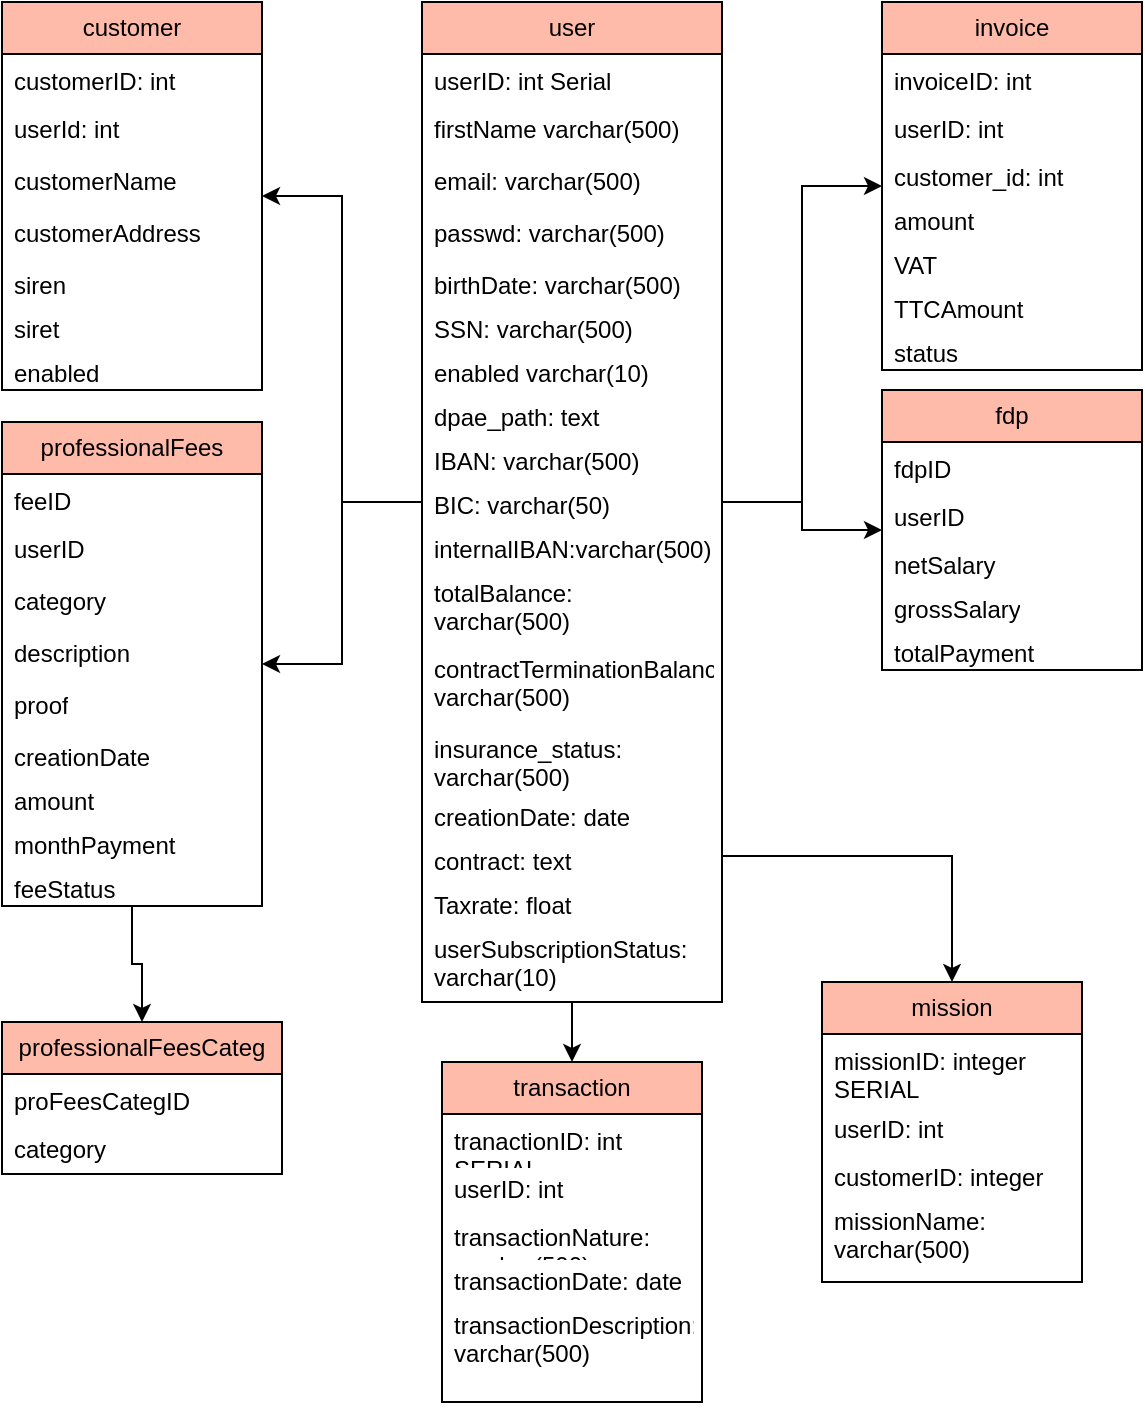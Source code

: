 <mxfile version="24.8.6">
  <diagram name="Page-1" id="OdiODX9_MOAGJNRCflRd">
    <mxGraphModel dx="2514" dy="878" grid="1" gridSize="10" guides="1" tooltips="1" connect="1" arrows="1" fold="1" page="1" pageScale="1" pageWidth="827" pageHeight="1169" math="0" shadow="0">
      <root>
        <mxCell id="0" />
        <mxCell id="1" parent="0" />
        <mxCell id="yzf6HxPcANhCnFxS5VST-33" value="" style="edgeStyle=orthogonalEdgeStyle;rounded=0;orthogonalLoop=1;jettySize=auto;html=1;" parent="1" source="yzf6HxPcANhCnFxS5VST-4" target="yzf6HxPcANhCnFxS5VST-24" edge="1">
          <mxGeometry relative="1" as="geometry" />
        </mxCell>
        <mxCell id="yzf6HxPcANhCnFxS5VST-50" value="" style="edgeStyle=orthogonalEdgeStyle;rounded=0;orthogonalLoop=1;jettySize=auto;html=1;" parent="1" source="yzf6HxPcANhCnFxS5VST-4" target="yzf6HxPcANhCnFxS5VST-39" edge="1">
          <mxGeometry relative="1" as="geometry" />
        </mxCell>
        <mxCell id="yzf6HxPcANhCnFxS5VST-62" value="" style="edgeStyle=orthogonalEdgeStyle;rounded=0;orthogonalLoop=1;jettySize=auto;html=1;" parent="1" source="yzf6HxPcANhCnFxS5VST-4" target="yzf6HxPcANhCnFxS5VST-51" edge="1">
          <mxGeometry relative="1" as="geometry" />
        </mxCell>
        <mxCell id="yzf6HxPcANhCnFxS5VST-98" value="" style="edgeStyle=orthogonalEdgeStyle;rounded=0;orthogonalLoop=1;jettySize=auto;html=1;" parent="1" source="yzf6HxPcANhCnFxS5VST-4" target="yzf6HxPcANhCnFxS5VST-81" edge="1">
          <mxGeometry relative="1" as="geometry" />
        </mxCell>
        <mxCell id="yzf6HxPcANhCnFxS5VST-121" value="" style="edgeStyle=orthogonalEdgeStyle;rounded=0;orthogonalLoop=1;jettySize=auto;html=1;" parent="1" source="yzf6HxPcANhCnFxS5VST-4" target="yzf6HxPcANhCnFxS5VST-104" edge="1">
          <mxGeometry relative="1" as="geometry" />
        </mxCell>
        <mxCell id="yzf6HxPcANhCnFxS5VST-4" value="user" style="swimlane;fontStyle=0;childLayout=stackLayout;horizontal=1;startSize=26;fillColor=#fba;horizontalStack=0;resizeParent=1;resizeParentMax=0;resizeLast=0;collapsible=1;marginBottom=0;whiteSpace=wrap;html=1;" parent="1" vertex="1">
          <mxGeometry x="40" y="30" width="150" height="500" as="geometry">
            <mxRectangle x="40" y="30" width="70" height="30" as="alternateBounds" />
          </mxGeometry>
        </mxCell>
        <mxCell id="yzf6HxPcANhCnFxS5VST-5" value="userID: int Serial" style="text;strokeColor=none;fillColor=none;align=left;verticalAlign=top;spacingLeft=4;spacingRight=4;overflow=hidden;rotatable=0;points=[[0,0.5],[1,0.5]];portConstraint=eastwest;whiteSpace=wrap;html=1;" parent="yzf6HxPcANhCnFxS5VST-4" vertex="1">
          <mxGeometry y="26" width="150" height="24" as="geometry" />
        </mxCell>
        <mxCell id="yzf6HxPcANhCnFxS5VST-6" value="firstName varchar(500)" style="text;strokeColor=none;fillColor=none;align=left;verticalAlign=top;spacingLeft=4;spacingRight=4;overflow=hidden;rotatable=0;points=[[0,0.5],[1,0.5]];portConstraint=eastwest;whiteSpace=wrap;html=1;" parent="yzf6HxPcANhCnFxS5VST-4" vertex="1">
          <mxGeometry y="50" width="150" height="26" as="geometry" />
        </mxCell>
        <mxCell id="yzf6HxPcANhCnFxS5VST-35" value="email: varchar(500)" style="text;strokeColor=none;fillColor=none;align=left;verticalAlign=top;spacingLeft=4;spacingRight=4;overflow=hidden;rotatable=0;points=[[0,0.5],[1,0.5]];portConstraint=eastwest;whiteSpace=wrap;html=1;" parent="yzf6HxPcANhCnFxS5VST-4" vertex="1">
          <mxGeometry y="76" width="150" height="26" as="geometry" />
        </mxCell>
        <mxCell id="yzf6HxPcANhCnFxS5VST-36" value="passwd: varchar(500)" style="text;strokeColor=none;fillColor=none;align=left;verticalAlign=top;spacingLeft=4;spacingRight=4;overflow=hidden;rotatable=0;points=[[0,0.5],[1,0.5]];portConstraint=eastwest;whiteSpace=wrap;html=1;" parent="yzf6HxPcANhCnFxS5VST-4" vertex="1">
          <mxGeometry y="102" width="150" height="26" as="geometry" />
        </mxCell>
        <mxCell id="yzf6HxPcANhCnFxS5VST-7" value="birthDate: varchar(500)" style="text;strokeColor=none;fillColor=none;align=left;verticalAlign=top;spacingLeft=4;spacingRight=4;overflow=hidden;rotatable=0;points=[[0,0.5],[1,0.5]];portConstraint=eastwest;whiteSpace=wrap;html=1;" parent="yzf6HxPcANhCnFxS5VST-4" vertex="1">
          <mxGeometry y="128" width="150" height="22" as="geometry" />
        </mxCell>
        <mxCell id="yzf6HxPcANhCnFxS5VST-8" value="SSN: varchar(500)" style="text;strokeColor=none;fillColor=none;align=left;verticalAlign=top;spacingLeft=4;spacingRight=4;overflow=hidden;rotatable=0;points=[[0,0.5],[1,0.5]];portConstraint=eastwest;whiteSpace=wrap;html=1;" parent="yzf6HxPcANhCnFxS5VST-4" vertex="1">
          <mxGeometry y="150" width="150" height="22" as="geometry" />
        </mxCell>
        <mxCell id="yzf6HxPcANhCnFxS5VST-9" value="enabled varchar(10)" style="text;strokeColor=none;fillColor=none;align=left;verticalAlign=top;spacingLeft=4;spacingRight=4;overflow=hidden;rotatable=0;points=[[0,0.5],[1,0.5]];portConstraint=eastwest;whiteSpace=wrap;html=1;" parent="yzf6HxPcANhCnFxS5VST-4" vertex="1">
          <mxGeometry y="172" width="150" height="22" as="geometry" />
        </mxCell>
        <mxCell id="yzf6HxPcANhCnFxS5VST-10" value="dpae_path: text" style="text;strokeColor=none;fillColor=none;align=left;verticalAlign=top;spacingLeft=4;spacingRight=4;overflow=hidden;rotatable=0;points=[[0,0.5],[1,0.5]];portConstraint=eastwest;whiteSpace=wrap;html=1;" parent="yzf6HxPcANhCnFxS5VST-4" vertex="1">
          <mxGeometry y="194" width="150" height="22" as="geometry" />
        </mxCell>
        <mxCell id="yzf6HxPcANhCnFxS5VST-21" value="IBAN: varchar(500)" style="text;strokeColor=none;fillColor=none;align=left;verticalAlign=top;spacingLeft=4;spacingRight=4;overflow=hidden;rotatable=0;points=[[0,0.5],[1,0.5]];portConstraint=eastwest;whiteSpace=wrap;html=1;" parent="yzf6HxPcANhCnFxS5VST-4" vertex="1">
          <mxGeometry y="216" width="150" height="22" as="geometry" />
        </mxCell>
        <mxCell id="yzf6HxPcANhCnFxS5VST-65" value="BIC: varchar(50)" style="text;strokeColor=none;fillColor=none;align=left;verticalAlign=top;spacingLeft=4;spacingRight=4;overflow=hidden;rotatable=0;points=[[0,0.5],[1,0.5]];portConstraint=eastwest;whiteSpace=wrap;html=1;" parent="yzf6HxPcANhCnFxS5VST-4" vertex="1">
          <mxGeometry y="238" width="150" height="22" as="geometry" />
        </mxCell>
        <mxCell id="U_ijtLqlxkvW_aH1ptvR-2" value="internalIBAN:varchar(500)" style="text;strokeColor=none;fillColor=none;align=left;verticalAlign=top;spacingLeft=4;spacingRight=4;overflow=hidden;rotatable=0;points=[[0,0.5],[1,0.5]];portConstraint=eastwest;whiteSpace=wrap;html=1;" parent="yzf6HxPcANhCnFxS5VST-4" vertex="1">
          <mxGeometry y="260" width="150" height="22" as="geometry" />
        </mxCell>
        <mxCell id="yzf6HxPcANhCnFxS5VST-66" value="totalBalance: varchar(500)" style="text;strokeColor=none;fillColor=none;align=left;verticalAlign=top;spacingLeft=4;spacingRight=4;overflow=hidden;rotatable=0;points=[[0,0.5],[1,0.5]];portConstraint=eastwest;whiteSpace=wrap;html=1;" parent="yzf6HxPcANhCnFxS5VST-4" vertex="1">
          <mxGeometry y="282" width="150" height="38" as="geometry" />
        </mxCell>
        <mxCell id="yzf6HxPcANhCnFxS5VST-74" value="contractTerminationBalance: varchar(500)" style="text;strokeColor=none;fillColor=none;align=left;verticalAlign=top;spacingLeft=4;spacingRight=4;overflow=hidden;rotatable=0;points=[[0,0.5],[1,0.5]];portConstraint=eastwest;whiteSpace=wrap;html=1;" parent="yzf6HxPcANhCnFxS5VST-4" vertex="1">
          <mxGeometry y="320" width="150" height="40" as="geometry" />
        </mxCell>
        <mxCell id="yzf6HxPcANhCnFxS5VST-76" value="insurance_status: varchar(500)" style="text;strokeColor=none;fillColor=none;align=left;verticalAlign=top;spacingLeft=4;spacingRight=4;overflow=hidden;rotatable=0;points=[[0,0.5],[1,0.5]];portConstraint=eastwest;whiteSpace=wrap;html=1;" parent="yzf6HxPcANhCnFxS5VST-4" vertex="1">
          <mxGeometry y="360" width="150" height="34" as="geometry" />
        </mxCell>
        <mxCell id="yzf6HxPcANhCnFxS5VST-22" value="creationDate: date" style="text;strokeColor=none;fillColor=none;align=left;verticalAlign=top;spacingLeft=4;spacingRight=4;overflow=hidden;rotatable=0;points=[[0,0.5],[1,0.5]];portConstraint=eastwest;whiteSpace=wrap;html=1;" parent="yzf6HxPcANhCnFxS5VST-4" vertex="1">
          <mxGeometry y="394" width="150" height="22" as="geometry" />
        </mxCell>
        <mxCell id="yzf6HxPcANhCnFxS5VST-78" value="contract: text" style="text;strokeColor=none;fillColor=none;align=left;verticalAlign=top;spacingLeft=4;spacingRight=4;overflow=hidden;rotatable=0;points=[[0,0.5],[1,0.5]];portConstraint=eastwest;whiteSpace=wrap;html=1;" parent="yzf6HxPcANhCnFxS5VST-4" vertex="1">
          <mxGeometry y="416" width="150" height="22" as="geometry" />
        </mxCell>
        <mxCell id="Th4rdJgEuEFJNUefSonM-1" value="Taxrate: float" style="text;strokeColor=none;fillColor=none;align=left;verticalAlign=top;spacingLeft=4;spacingRight=4;overflow=hidden;rotatable=0;points=[[0,0.5],[1,0.5]];portConstraint=eastwest;whiteSpace=wrap;html=1;" vertex="1" parent="yzf6HxPcANhCnFxS5VST-4">
          <mxGeometry y="438" width="150" height="22" as="geometry" />
        </mxCell>
        <mxCell id="yzf6HxPcANhCnFxS5VST-79" value="userSubscriptionStatus: varchar(10)" style="text;strokeColor=none;fillColor=none;align=left;verticalAlign=top;spacingLeft=4;spacingRight=4;overflow=hidden;rotatable=0;points=[[0,0.5],[1,0.5]];portConstraint=eastwest;whiteSpace=wrap;html=1;" parent="yzf6HxPcANhCnFxS5VST-4" vertex="1">
          <mxGeometry y="460" width="150" height="40" as="geometry" />
        </mxCell>
        <mxCell id="yzf6HxPcANhCnFxS5VST-24" value="invoice" style="swimlane;fontStyle=0;childLayout=stackLayout;horizontal=1;startSize=26;fillColor=#fba;horizontalStack=0;resizeParent=1;resizeParentMax=0;resizeLast=0;collapsible=1;marginBottom=0;whiteSpace=wrap;html=1;" parent="1" vertex="1">
          <mxGeometry x="270" y="30" width="130" height="184" as="geometry">
            <mxRectangle x="40" y="30" width="70" height="30" as="alternateBounds" />
          </mxGeometry>
        </mxCell>
        <mxCell id="yzf6HxPcANhCnFxS5VST-25" value="invoiceID: int" style="text;strokeColor=none;fillColor=none;align=left;verticalAlign=top;spacingLeft=4;spacingRight=4;overflow=hidden;rotatable=0;points=[[0,0.5],[1,0.5]];portConstraint=eastwest;whiteSpace=wrap;html=1;" parent="yzf6HxPcANhCnFxS5VST-24" vertex="1">
          <mxGeometry y="26" width="130" height="24" as="geometry" />
        </mxCell>
        <mxCell id="yzf6HxPcANhCnFxS5VST-99" value="userID: int" style="text;strokeColor=none;fillColor=none;align=left;verticalAlign=top;spacingLeft=4;spacingRight=4;overflow=hidden;rotatable=0;points=[[0,0.5],[1,0.5]];portConstraint=eastwest;whiteSpace=wrap;html=1;" parent="yzf6HxPcANhCnFxS5VST-24" vertex="1">
          <mxGeometry y="50" width="130" height="24" as="geometry" />
        </mxCell>
        <mxCell id="yzf6HxPcANhCnFxS5VST-37" value="customer_id: int" style="text;strokeColor=none;fillColor=none;align=left;verticalAlign=top;spacingLeft=4;spacingRight=4;overflow=hidden;rotatable=0;points=[[0,0.5],[1,0.5]];portConstraint=eastwest;whiteSpace=wrap;html=1;" parent="yzf6HxPcANhCnFxS5VST-24" vertex="1">
          <mxGeometry y="74" width="130" height="22" as="geometry" />
        </mxCell>
        <mxCell id="yzf6HxPcANhCnFxS5VST-100" value="amount" style="text;strokeColor=none;fillColor=none;align=left;verticalAlign=top;spacingLeft=4;spacingRight=4;overflow=hidden;rotatable=0;points=[[0,0.5],[1,0.5]];portConstraint=eastwest;whiteSpace=wrap;html=1;" parent="yzf6HxPcANhCnFxS5VST-24" vertex="1">
          <mxGeometry y="96" width="130" height="22" as="geometry" />
        </mxCell>
        <mxCell id="yzf6HxPcANhCnFxS5VST-102" value="VAT" style="text;strokeColor=none;fillColor=none;align=left;verticalAlign=top;spacingLeft=4;spacingRight=4;overflow=hidden;rotatable=0;points=[[0,0.5],[1,0.5]];portConstraint=eastwest;whiteSpace=wrap;html=1;" parent="yzf6HxPcANhCnFxS5VST-24" vertex="1">
          <mxGeometry y="118" width="130" height="22" as="geometry" />
        </mxCell>
        <mxCell id="yzf6HxPcANhCnFxS5VST-103" value="TTCAmount" style="text;strokeColor=none;fillColor=none;align=left;verticalAlign=top;spacingLeft=4;spacingRight=4;overflow=hidden;rotatable=0;points=[[0,0.5],[1,0.5]];portConstraint=eastwest;whiteSpace=wrap;html=1;" parent="yzf6HxPcANhCnFxS5VST-24" vertex="1">
          <mxGeometry y="140" width="130" height="22" as="geometry" />
        </mxCell>
        <mxCell id="yzf6HxPcANhCnFxS5VST-125" value="status" style="text;strokeColor=none;fillColor=none;align=left;verticalAlign=top;spacingLeft=4;spacingRight=4;overflow=hidden;rotatable=0;points=[[0,0.5],[1,0.5]];portConstraint=eastwest;whiteSpace=wrap;html=1;" parent="yzf6HxPcANhCnFxS5VST-24" vertex="1">
          <mxGeometry y="162" width="130" height="22" as="geometry" />
        </mxCell>
        <mxCell id="yzf6HxPcANhCnFxS5VST-39" value="fdp" style="swimlane;fontStyle=0;childLayout=stackLayout;horizontal=1;startSize=26;fillColor=#fba;horizontalStack=0;resizeParent=1;resizeParentMax=0;resizeLast=0;collapsible=1;marginBottom=0;whiteSpace=wrap;html=1;" parent="1" vertex="1">
          <mxGeometry x="270" y="224" width="130" height="140" as="geometry">
            <mxRectangle x="40" y="30" width="70" height="30" as="alternateBounds" />
          </mxGeometry>
        </mxCell>
        <mxCell id="yzf6HxPcANhCnFxS5VST-40" value="fdpID" style="text;strokeColor=none;fillColor=none;align=left;verticalAlign=top;spacingLeft=4;spacingRight=4;overflow=hidden;rotatable=0;points=[[0,0.5],[1,0.5]];portConstraint=eastwest;whiteSpace=wrap;html=1;" parent="yzf6HxPcANhCnFxS5VST-39" vertex="1">
          <mxGeometry y="26" width="130" height="24" as="geometry" />
        </mxCell>
        <mxCell id="yzf6HxPcANhCnFxS5VST-67" value="userID" style="text;strokeColor=none;fillColor=none;align=left;verticalAlign=top;spacingLeft=4;spacingRight=4;overflow=hidden;rotatable=0;points=[[0,0.5],[1,0.5]];portConstraint=eastwest;whiteSpace=wrap;html=1;" parent="yzf6HxPcANhCnFxS5VST-39" vertex="1">
          <mxGeometry y="50" width="130" height="24" as="geometry" />
        </mxCell>
        <mxCell id="yzf6HxPcANhCnFxS5VST-49" value="netSalary" style="text;strokeColor=none;fillColor=none;align=left;verticalAlign=top;spacingLeft=4;spacingRight=4;overflow=hidden;rotatable=0;points=[[0,0.5],[1,0.5]];portConstraint=eastwest;whiteSpace=wrap;html=1;" parent="yzf6HxPcANhCnFxS5VST-39" vertex="1">
          <mxGeometry y="74" width="130" height="22" as="geometry" />
        </mxCell>
        <mxCell id="yzf6HxPcANhCnFxS5VST-68" value="grossSalary" style="text;strokeColor=none;fillColor=none;align=left;verticalAlign=top;spacingLeft=4;spacingRight=4;overflow=hidden;rotatable=0;points=[[0,0.5],[1,0.5]];portConstraint=eastwest;whiteSpace=wrap;html=1;" parent="yzf6HxPcANhCnFxS5VST-39" vertex="1">
          <mxGeometry y="96" width="130" height="22" as="geometry" />
        </mxCell>
        <mxCell id="yzf6HxPcANhCnFxS5VST-69" value="totalPayment" style="text;strokeColor=none;fillColor=none;align=left;verticalAlign=top;spacingLeft=4;spacingRight=4;overflow=hidden;rotatable=0;points=[[0,0.5],[1,0.5]];portConstraint=eastwest;whiteSpace=wrap;html=1;" parent="yzf6HxPcANhCnFxS5VST-39" vertex="1">
          <mxGeometry y="118" width="130" height="22" as="geometry" />
        </mxCell>
        <mxCell id="yzf6HxPcANhCnFxS5VST-136" value="" style="edgeStyle=orthogonalEdgeStyle;rounded=0;orthogonalLoop=1;jettySize=auto;html=1;" parent="1" source="yzf6HxPcANhCnFxS5VST-51" target="yzf6HxPcANhCnFxS5VST-127" edge="1">
          <mxGeometry relative="1" as="geometry" />
        </mxCell>
        <mxCell id="yzf6HxPcANhCnFxS5VST-51" value="professionalFees" style="swimlane;fontStyle=0;childLayout=stackLayout;horizontal=1;startSize=26;fillColor=#fba;horizontalStack=0;resizeParent=1;resizeParentMax=0;resizeLast=0;collapsible=1;marginBottom=0;whiteSpace=wrap;html=1;" parent="1" vertex="1">
          <mxGeometry x="-170" y="240" width="130" height="242" as="geometry">
            <mxRectangle x="40" y="30" width="70" height="30" as="alternateBounds" />
          </mxGeometry>
        </mxCell>
        <mxCell id="yzf6HxPcANhCnFxS5VST-52" value="feeID" style="text;strokeColor=none;fillColor=none;align=left;verticalAlign=top;spacingLeft=4;spacingRight=4;overflow=hidden;rotatable=0;points=[[0,0.5],[1,0.5]];portConstraint=eastwest;whiteSpace=wrap;html=1;" parent="yzf6HxPcANhCnFxS5VST-51" vertex="1">
          <mxGeometry y="26" width="130" height="24" as="geometry" />
        </mxCell>
        <mxCell id="yzf6HxPcANhCnFxS5VST-53" value="userID" style="text;strokeColor=none;fillColor=none;align=left;verticalAlign=top;spacingLeft=4;spacingRight=4;overflow=hidden;rotatable=0;points=[[0,0.5],[1,0.5]];portConstraint=eastwest;whiteSpace=wrap;html=1;" parent="yzf6HxPcANhCnFxS5VST-51" vertex="1">
          <mxGeometry y="50" width="130" height="26" as="geometry" />
        </mxCell>
        <mxCell id="yzf6HxPcANhCnFxS5VST-126" value="category" style="text;strokeColor=none;fillColor=none;align=left;verticalAlign=top;spacingLeft=4;spacingRight=4;overflow=hidden;rotatable=0;points=[[0,0.5],[1,0.5]];portConstraint=eastwest;whiteSpace=wrap;html=1;" parent="yzf6HxPcANhCnFxS5VST-51" vertex="1">
          <mxGeometry y="76" width="130" height="26" as="geometry" />
        </mxCell>
        <mxCell id="yzf6HxPcANhCnFxS5VST-54" value="description" style="text;strokeColor=none;fillColor=none;align=left;verticalAlign=top;spacingLeft=4;spacingRight=4;overflow=hidden;rotatable=0;points=[[0,0.5],[1,0.5]];portConstraint=eastwest;whiteSpace=wrap;html=1;" parent="yzf6HxPcANhCnFxS5VST-51" vertex="1">
          <mxGeometry y="102" width="130" height="26" as="geometry" />
        </mxCell>
        <mxCell id="yzf6HxPcANhCnFxS5VST-55" value="proof" style="text;strokeColor=none;fillColor=none;align=left;verticalAlign=top;spacingLeft=4;spacingRight=4;overflow=hidden;rotatable=0;points=[[0,0.5],[1,0.5]];portConstraint=eastwest;whiteSpace=wrap;html=1;" parent="yzf6HxPcANhCnFxS5VST-51" vertex="1">
          <mxGeometry y="128" width="130" height="26" as="geometry" />
        </mxCell>
        <mxCell id="yzf6HxPcANhCnFxS5VST-56" value="creationDate" style="text;strokeColor=none;fillColor=none;align=left;verticalAlign=top;spacingLeft=4;spacingRight=4;overflow=hidden;rotatable=0;points=[[0,0.5],[1,0.5]];portConstraint=eastwest;whiteSpace=wrap;html=1;" parent="yzf6HxPcANhCnFxS5VST-51" vertex="1">
          <mxGeometry y="154" width="130" height="22" as="geometry" />
        </mxCell>
        <mxCell id="yzf6HxPcANhCnFxS5VST-57" value="amount" style="text;strokeColor=none;fillColor=none;align=left;verticalAlign=top;spacingLeft=4;spacingRight=4;overflow=hidden;rotatable=0;points=[[0,0.5],[1,0.5]];portConstraint=eastwest;whiteSpace=wrap;html=1;" parent="yzf6HxPcANhCnFxS5VST-51" vertex="1">
          <mxGeometry y="176" width="130" height="22" as="geometry" />
        </mxCell>
        <mxCell id="yzf6HxPcANhCnFxS5VST-137" value="monthPayment" style="text;strokeColor=none;fillColor=none;align=left;verticalAlign=top;spacingLeft=4;spacingRight=4;overflow=hidden;rotatable=0;points=[[0,0.5],[1,0.5]];portConstraint=eastwest;whiteSpace=wrap;html=1;" parent="yzf6HxPcANhCnFxS5VST-51" vertex="1">
          <mxGeometry y="198" width="130" height="22" as="geometry" />
        </mxCell>
        <mxCell id="yzf6HxPcANhCnFxS5VST-77" value="feeStatus" style="text;strokeColor=none;fillColor=none;align=left;verticalAlign=top;spacingLeft=4;spacingRight=4;overflow=hidden;rotatable=0;points=[[0,0.5],[1,0.5]];portConstraint=eastwest;whiteSpace=wrap;html=1;" parent="yzf6HxPcANhCnFxS5VST-51" vertex="1">
          <mxGeometry y="220" width="130" height="22" as="geometry" />
        </mxCell>
        <mxCell id="yzf6HxPcANhCnFxS5VST-81" value="customer" style="swimlane;fontStyle=0;childLayout=stackLayout;horizontal=1;startSize=26;fillColor=#fba;horizontalStack=0;resizeParent=1;resizeParentMax=0;resizeLast=0;collapsible=1;marginBottom=0;whiteSpace=wrap;html=1;" parent="1" vertex="1">
          <mxGeometry x="-170" y="30" width="130" height="194" as="geometry">
            <mxRectangle x="40" y="30" width="70" height="30" as="alternateBounds" />
          </mxGeometry>
        </mxCell>
        <mxCell id="yzf6HxPcANhCnFxS5VST-82" value="customerID: int" style="text;strokeColor=none;fillColor=none;align=left;verticalAlign=top;spacingLeft=4;spacingRight=4;overflow=hidden;rotatable=0;points=[[0,0.5],[1,0.5]];portConstraint=eastwest;whiteSpace=wrap;html=1;" parent="yzf6HxPcANhCnFxS5VST-81" vertex="1">
          <mxGeometry y="26" width="130" height="24" as="geometry" />
        </mxCell>
        <mxCell id="yzf6HxPcANhCnFxS5VST-83" value="userId: int" style="text;strokeColor=none;fillColor=none;align=left;verticalAlign=top;spacingLeft=4;spacingRight=4;overflow=hidden;rotatable=0;points=[[0,0.5],[1,0.5]];portConstraint=eastwest;whiteSpace=wrap;html=1;" parent="yzf6HxPcANhCnFxS5VST-81" vertex="1">
          <mxGeometry y="50" width="130" height="26" as="geometry" />
        </mxCell>
        <mxCell id="yzf6HxPcANhCnFxS5VST-84" value="customerName" style="text;strokeColor=none;fillColor=none;align=left;verticalAlign=top;spacingLeft=4;spacingRight=4;overflow=hidden;rotatable=0;points=[[0,0.5],[1,0.5]];portConstraint=eastwest;whiteSpace=wrap;html=1;" parent="yzf6HxPcANhCnFxS5VST-81" vertex="1">
          <mxGeometry y="76" width="130" height="26" as="geometry" />
        </mxCell>
        <mxCell id="yzf6HxPcANhCnFxS5VST-85" value="customerAddress" style="text;strokeColor=none;fillColor=none;align=left;verticalAlign=top;spacingLeft=4;spacingRight=4;overflow=hidden;rotatable=0;points=[[0,0.5],[1,0.5]];portConstraint=eastwest;whiteSpace=wrap;html=1;" parent="yzf6HxPcANhCnFxS5VST-81" vertex="1">
          <mxGeometry y="102" width="130" height="26" as="geometry" />
        </mxCell>
        <mxCell id="yzf6HxPcANhCnFxS5VST-86" value="siren" style="text;strokeColor=none;fillColor=none;align=left;verticalAlign=top;spacingLeft=4;spacingRight=4;overflow=hidden;rotatable=0;points=[[0,0.5],[1,0.5]];portConstraint=eastwest;whiteSpace=wrap;html=1;" parent="yzf6HxPcANhCnFxS5VST-81" vertex="1">
          <mxGeometry y="128" width="130" height="22" as="geometry" />
        </mxCell>
        <mxCell id="yzf6HxPcANhCnFxS5VST-87" value="siret" style="text;strokeColor=none;fillColor=none;align=left;verticalAlign=top;spacingLeft=4;spacingRight=4;overflow=hidden;rotatable=0;points=[[0,0.5],[1,0.5]];portConstraint=eastwest;whiteSpace=wrap;html=1;" parent="yzf6HxPcANhCnFxS5VST-81" vertex="1">
          <mxGeometry y="150" width="130" height="22" as="geometry" />
        </mxCell>
        <mxCell id="yzf6HxPcANhCnFxS5VST-88" value="enabled" style="text;strokeColor=none;fillColor=none;align=left;verticalAlign=top;spacingLeft=4;spacingRight=4;overflow=hidden;rotatable=0;points=[[0,0.5],[1,0.5]];portConstraint=eastwest;whiteSpace=wrap;html=1;" parent="yzf6HxPcANhCnFxS5VST-81" vertex="1">
          <mxGeometry y="172" width="130" height="22" as="geometry" />
        </mxCell>
        <mxCell id="yzf6HxPcANhCnFxS5VST-104" value="transaction" style="swimlane;fontStyle=0;childLayout=stackLayout;horizontal=1;startSize=26;fillColor=#fba;horizontalStack=0;resizeParent=1;resizeParentMax=0;resizeLast=0;collapsible=1;marginBottom=0;whiteSpace=wrap;html=1;" parent="1" vertex="1">
          <mxGeometry x="50" y="560" width="130" height="170" as="geometry">
            <mxRectangle x="40" y="30" width="70" height="30" as="alternateBounds" />
          </mxGeometry>
        </mxCell>
        <mxCell id="yzf6HxPcANhCnFxS5VST-105" value="tranactionID: int SERIAL" style="text;strokeColor=none;fillColor=none;align=left;verticalAlign=top;spacingLeft=4;spacingRight=4;overflow=hidden;rotatable=0;points=[[0,0.5],[1,0.5]];portConstraint=eastwest;whiteSpace=wrap;html=1;" parent="yzf6HxPcANhCnFxS5VST-104" vertex="1">
          <mxGeometry y="26" width="130" height="24" as="geometry" />
        </mxCell>
        <mxCell id="yzf6HxPcANhCnFxS5VST-122" value="userID: int" style="text;strokeColor=none;fillColor=none;align=left;verticalAlign=top;spacingLeft=4;spacingRight=4;overflow=hidden;rotatable=0;points=[[0,0.5],[1,0.5]];portConstraint=eastwest;whiteSpace=wrap;html=1;" parent="yzf6HxPcANhCnFxS5VST-104" vertex="1">
          <mxGeometry y="50" width="130" height="24" as="geometry" />
        </mxCell>
        <mxCell id="yzf6HxPcANhCnFxS5VST-120" value="transactionNature: varchar(500)" style="text;strokeColor=none;fillColor=none;align=left;verticalAlign=top;spacingLeft=4;spacingRight=4;overflow=hidden;rotatable=0;points=[[0,0.5],[1,0.5]];portConstraint=eastwest;whiteSpace=wrap;html=1;" parent="yzf6HxPcANhCnFxS5VST-104" vertex="1">
          <mxGeometry y="74" width="130" height="22" as="geometry" />
        </mxCell>
        <mxCell id="yzf6HxPcANhCnFxS5VST-123" value="transactionDate: date" style="text;strokeColor=none;fillColor=none;align=left;verticalAlign=top;spacingLeft=4;spacingRight=4;overflow=hidden;rotatable=0;points=[[0,0.5],[1,0.5]];portConstraint=eastwest;whiteSpace=wrap;html=1;" parent="yzf6HxPcANhCnFxS5VST-104" vertex="1">
          <mxGeometry y="96" width="130" height="22" as="geometry" />
        </mxCell>
        <mxCell id="yzf6HxPcANhCnFxS5VST-124" value="transactionDescription: varchar(500)" style="text;strokeColor=none;fillColor=none;align=left;verticalAlign=top;spacingLeft=4;spacingRight=4;overflow=hidden;rotatable=0;points=[[0,0.5],[1,0.5]];portConstraint=eastwest;whiteSpace=wrap;html=1;" parent="yzf6HxPcANhCnFxS5VST-104" vertex="1">
          <mxGeometry y="118" width="130" height="52" as="geometry" />
        </mxCell>
        <mxCell id="yzf6HxPcANhCnFxS5VST-127" value="professionalFeesCateg" style="swimlane;fontStyle=0;childLayout=stackLayout;horizontal=1;startSize=26;fillColor=#fba;horizontalStack=0;resizeParent=1;resizeParentMax=0;resizeLast=0;collapsible=1;marginBottom=0;whiteSpace=wrap;html=1;" parent="1" vertex="1">
          <mxGeometry x="-170" y="540" width="140" height="76" as="geometry">
            <mxRectangle x="40" y="30" width="70" height="30" as="alternateBounds" />
          </mxGeometry>
        </mxCell>
        <mxCell id="yzf6HxPcANhCnFxS5VST-128" value="proFeesCategID" style="text;strokeColor=none;fillColor=none;align=left;verticalAlign=top;spacingLeft=4;spacingRight=4;overflow=hidden;rotatable=0;points=[[0,0.5],[1,0.5]];portConstraint=eastwest;whiteSpace=wrap;html=1;" parent="yzf6HxPcANhCnFxS5VST-127" vertex="1">
          <mxGeometry y="26" width="140" height="24" as="geometry" />
        </mxCell>
        <mxCell id="yzf6HxPcANhCnFxS5VST-129" value="category" style="text;strokeColor=none;fillColor=none;align=left;verticalAlign=top;spacingLeft=4;spacingRight=4;overflow=hidden;rotatable=0;points=[[0,0.5],[1,0.5]];portConstraint=eastwest;whiteSpace=wrap;html=1;" parent="yzf6HxPcANhCnFxS5VST-127" vertex="1">
          <mxGeometry y="50" width="140" height="26" as="geometry" />
        </mxCell>
        <mxCell id="Th4rdJgEuEFJNUefSonM-2" value="mission" style="swimlane;fontStyle=0;childLayout=stackLayout;horizontal=1;startSize=26;fillColor=#fba;horizontalStack=0;resizeParent=1;resizeParentMax=0;resizeLast=0;collapsible=1;marginBottom=0;whiteSpace=wrap;html=1;" vertex="1" parent="1">
          <mxGeometry x="240" y="520" width="130" height="150" as="geometry">
            <mxRectangle x="40" y="30" width="70" height="30" as="alternateBounds" />
          </mxGeometry>
        </mxCell>
        <mxCell id="Th4rdJgEuEFJNUefSonM-3" value="missionID: integer SERIAL" style="text;strokeColor=none;fillColor=none;align=left;verticalAlign=top;spacingLeft=4;spacingRight=4;overflow=hidden;rotatable=0;points=[[0,0.5],[1,0.5]];portConstraint=eastwest;whiteSpace=wrap;html=1;" vertex="1" parent="Th4rdJgEuEFJNUefSonM-2">
          <mxGeometry y="26" width="130" height="34" as="geometry" />
        </mxCell>
        <mxCell id="Th4rdJgEuEFJNUefSonM-4" value="userID: int" style="text;strokeColor=none;fillColor=none;align=left;verticalAlign=top;spacingLeft=4;spacingRight=4;overflow=hidden;rotatable=0;points=[[0,0.5],[1,0.5]];portConstraint=eastwest;whiteSpace=wrap;html=1;" vertex="1" parent="Th4rdJgEuEFJNUefSonM-2">
          <mxGeometry y="60" width="130" height="24" as="geometry" />
        </mxCell>
        <mxCell id="Th4rdJgEuEFJNUefSonM-5" value="customerID: integer" style="text;strokeColor=none;fillColor=none;align=left;verticalAlign=top;spacingLeft=4;spacingRight=4;overflow=hidden;rotatable=0;points=[[0,0.5],[1,0.5]];portConstraint=eastwest;whiteSpace=wrap;html=1;" vertex="1" parent="Th4rdJgEuEFJNUefSonM-2">
          <mxGeometry y="84" width="130" height="22" as="geometry" />
        </mxCell>
        <mxCell id="Th4rdJgEuEFJNUefSonM-6" value="missionName: varchar(500)" style="text;strokeColor=none;fillColor=none;align=left;verticalAlign=top;spacingLeft=4;spacingRight=4;overflow=hidden;rotatable=0;points=[[0,0.5],[1,0.5]];portConstraint=eastwest;whiteSpace=wrap;html=1;" vertex="1" parent="Th4rdJgEuEFJNUefSonM-2">
          <mxGeometry y="106" width="130" height="44" as="geometry" />
        </mxCell>
        <mxCell id="Th4rdJgEuEFJNUefSonM-8" style="edgeStyle=orthogonalEdgeStyle;rounded=0;orthogonalLoop=1;jettySize=auto;html=1;entryX=0.5;entryY=0;entryDx=0;entryDy=0;" edge="1" parent="1" source="yzf6HxPcANhCnFxS5VST-78" target="Th4rdJgEuEFJNUefSonM-2">
          <mxGeometry relative="1" as="geometry" />
        </mxCell>
      </root>
    </mxGraphModel>
  </diagram>
</mxfile>
